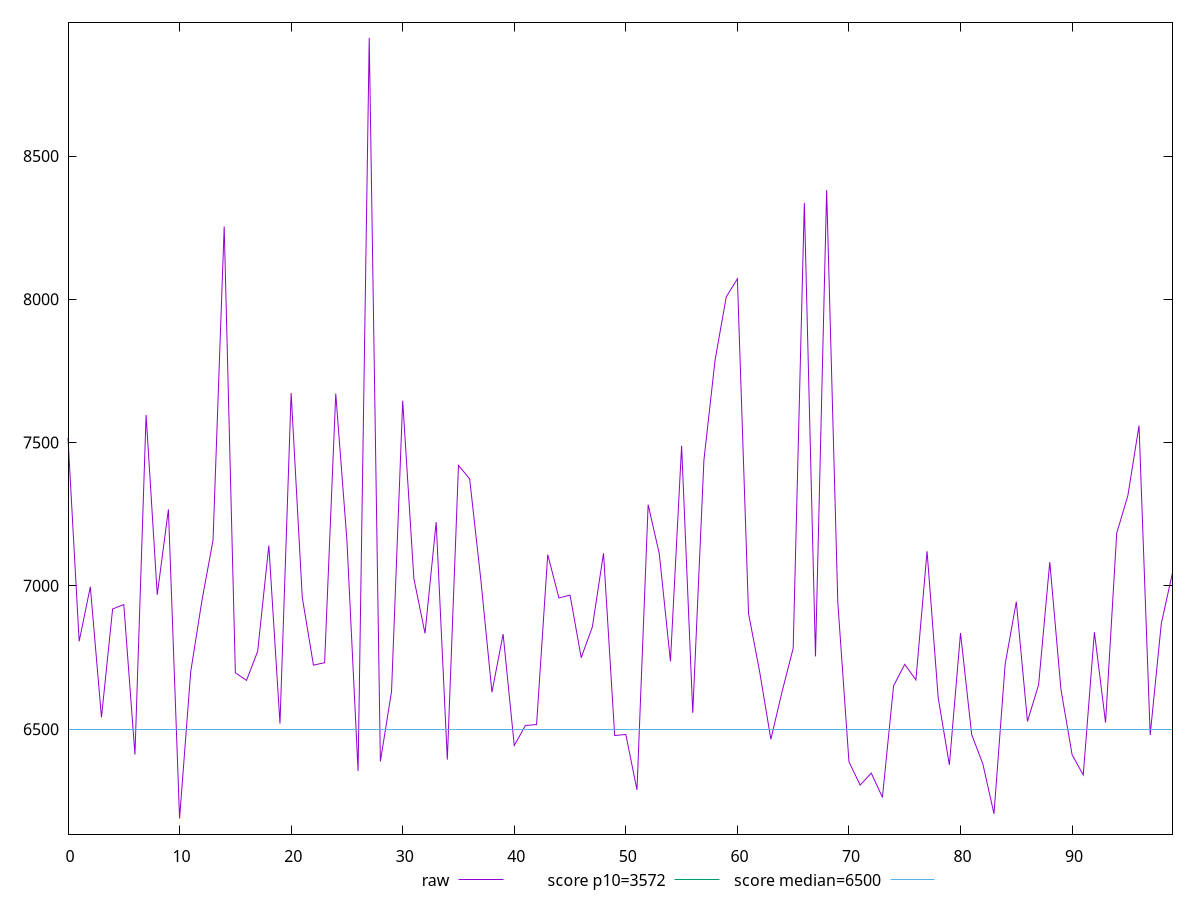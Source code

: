 reset

$raw <<EOF
0 7516.122999999999
1 6806.442
2 6996.673
3 6541.222
4 6919.451
5 6934.691
6 6411.335999999999
7 7596.371000000001
8 6969.052
9 7266.696000000001
10 6188.057
11 6700.506
12 6947.604000000001
13 7159.369999999999
14 8254.230000000001
15 6696.654
16 6670.121
17 6771.706000000001
18 7140.5
19 6519.242
20 7673.191000000001
21 6959.3820000000005
22 6723.339999999999
23 6731.797
24 7670.8369999999995
25 7158.698000000001
26 6353.728999999999
27 8912.239
28 6387.364999999999
29 6631.839
30 7646.053999999999
31 7025.418000000001
32 6834.242000000001
33 7222.3240000000005
34 6393.410000000001
35 7420.309
36 7373.616
37 7022.929
38 6628.825000000001
39 6831.762000000001
40 6442.652
41 6512.740999999999
42 6515.915000000001
43 7108.9980000000005
44 6957.942000000001
45 6967.673000000001
46 6749.194000000001
47 6856.775
48 7113.73
49 6477.773000000001
50 6481.369000000001
51 6287.774
52 7283.4569999999985
53 7111.701999999999
54 6736.731
55 7488.89
56 6556.744
57 7439.017999999999
58 7787.951999999999
59 8008.463
60 8071.708999999999
61 6903.325999999999
62 6699.316
63 6464.595
64 6630.093000000001
65 6782.085999999999
66 8336.222
67 6753.898000000002
68 8380.947
69 6942.35
70 6386.133
71 6304.735000000001
72 6346.4800000000005
73 6261.924000000001
74 6651.192000000001
75 6726.073
76 6671.686
77 7120.798000000001
78 6609.317
79 6375.131999999999
80 6835.3099999999995
81 6481.01
82 6378.771000000001
83 6204.683999999998
84 6726.342
85 6944.519000000002
86 6526.853999999999
87 6654.892000000002
88 7082.968000000001
89 6638.951
90 6410.7919999999995
91 6340.075000000001
92 6838.377
93 6522.869
94 7183.9400000000005
95 7314.986
96 7559.467999999999
97 6479.929
98 6869.388
99 7045.6050000000005
EOF

set key outside below
set xrange [0:99]
set yrange [6133.573359999999:8966.72264]
set trange [6133.573359999999:8966.72264]
set terminal svg size 640, 500 enhanced background rgb 'white'
set output "report_00014_2021-02-09T15:56:05.503Z/first-cpu-idle/samples/pages+cached+noadtech+nomedia/raw/values.svg"

plot $raw title "raw" with line, \
     3572 title "score p10=3572", \
     6500 title "score median=6500"

reset
